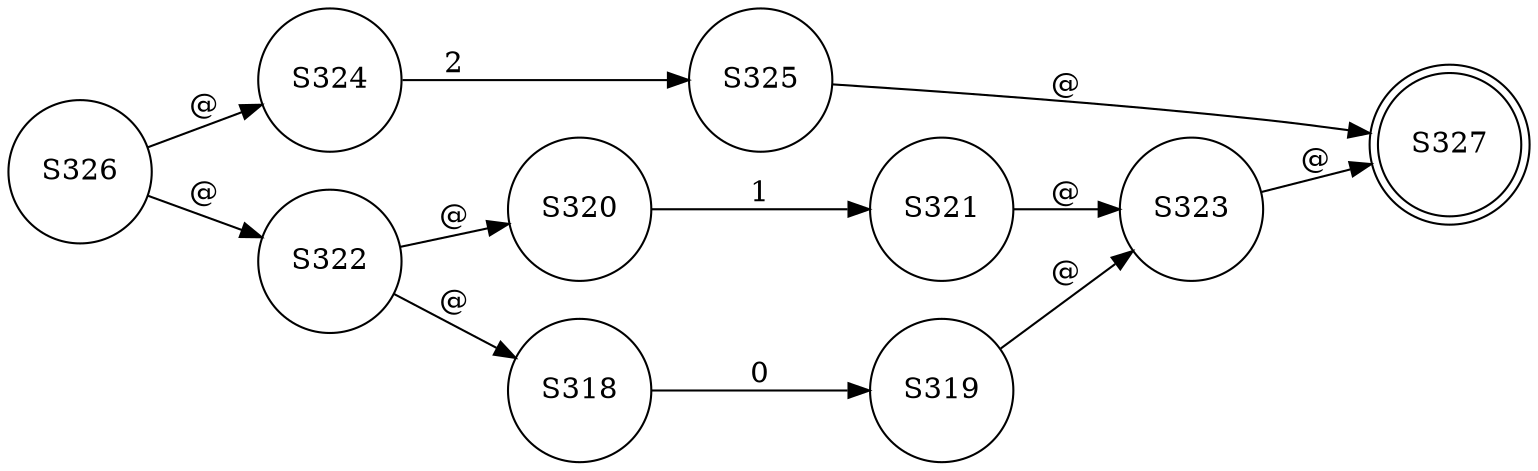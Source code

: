 // NFA graph
digraph {
	graph [rankdir=LR]
	S324 [label=S324 shape=circle]
	S324 -> S325 [label=2]
	S325 [label=S325 shape=circle]
	S325 -> S327 [label="@"]
	S320 [label=S320 shape=circle]
	S320 -> S321 [label=1]
	S321 [label=S321 shape=circle]
	S321 -> S323 [label="@"]
	S318 [label=S318 shape=circle]
	S318 -> S319 [label=0]
	S319 [label=S319 shape=circle]
	S319 -> S323 [label="@"]
	S322 [label=S322 shape=circle]
	S322 -> S320 [label="@"]
	S322 -> S318 [label="@"]
	S323 [label=S323 shape=circle]
	S323 -> S327 [label="@"]
	S326 [label=S326 shape=circle]
	S326 -> S324 [label="@"]
	S326 -> S322 [label="@"]
	S327 [label=S327 shape=doublecircle]
}
